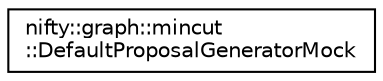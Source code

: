 digraph "Graphical Class Hierarchy"
{
  edge [fontname="Helvetica",fontsize="10",labelfontname="Helvetica",labelfontsize="10"];
  node [fontname="Helvetica",fontsize="10",shape=record];
  rankdir="LR";
  Node1 [label="nifty::graph::mincut\l::DefaultProposalGeneratorMock",height=0.2,width=0.4,color="black", fillcolor="white", style="filled",URL="$structnifty_1_1graph_1_1mincut_1_1DefaultProposalGeneratorMock.html"];
}
